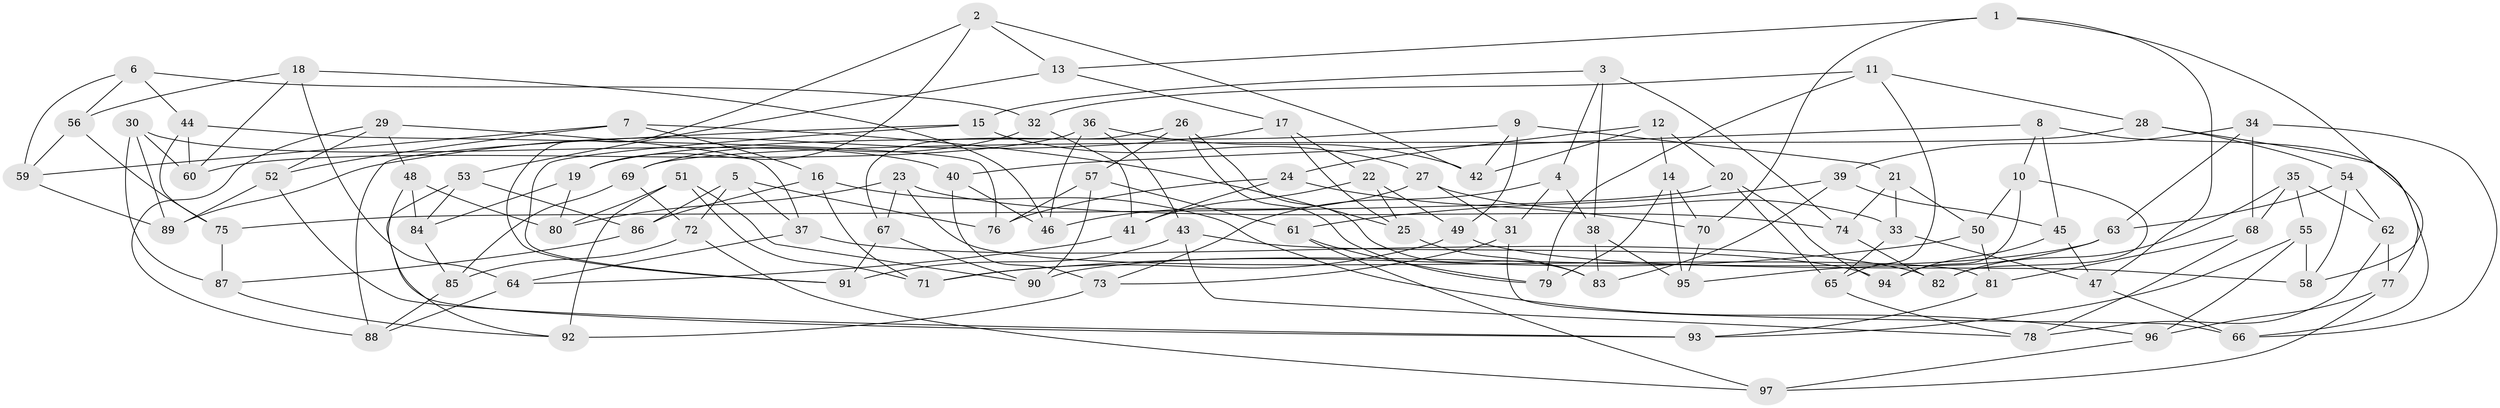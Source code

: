 // Generated by graph-tools (version 1.1) at 2025/27/03/09/25 03:27:01]
// undirected, 97 vertices, 194 edges
graph export_dot {
graph [start="1"]
  node [color=gray90,style=filled];
  1;
  2;
  3;
  4;
  5;
  6;
  7;
  8;
  9;
  10;
  11;
  12;
  13;
  14;
  15;
  16;
  17;
  18;
  19;
  20;
  21;
  22;
  23;
  24;
  25;
  26;
  27;
  28;
  29;
  30;
  31;
  32;
  33;
  34;
  35;
  36;
  37;
  38;
  39;
  40;
  41;
  42;
  43;
  44;
  45;
  46;
  47;
  48;
  49;
  50;
  51;
  52;
  53;
  54;
  55;
  56;
  57;
  58;
  59;
  60;
  61;
  62;
  63;
  64;
  65;
  66;
  67;
  68;
  69;
  70;
  71;
  72;
  73;
  74;
  75;
  76;
  77;
  78;
  79;
  80;
  81;
  82;
  83;
  84;
  85;
  86;
  87;
  88;
  89;
  90;
  91;
  92;
  93;
  94;
  95;
  96;
  97;
  1 -- 70;
  1 -- 47;
  1 -- 58;
  1 -- 13;
  2 -- 91;
  2 -- 19;
  2 -- 13;
  2 -- 42;
  3 -- 4;
  3 -- 74;
  3 -- 38;
  3 -- 15;
  4 -- 73;
  4 -- 31;
  4 -- 38;
  5 -- 72;
  5 -- 86;
  5 -- 37;
  5 -- 76;
  6 -- 59;
  6 -- 44;
  6 -- 32;
  6 -- 56;
  7 -- 52;
  7 -- 25;
  7 -- 16;
  7 -- 59;
  8 -- 40;
  8 -- 10;
  8 -- 66;
  8 -- 45;
  9 -- 42;
  9 -- 21;
  9 -- 19;
  9 -- 49;
  10 -- 50;
  10 -- 82;
  10 -- 94;
  11 -- 79;
  11 -- 65;
  11 -- 28;
  11 -- 32;
  12 -- 24;
  12 -- 20;
  12 -- 42;
  12 -- 14;
  13 -- 53;
  13 -- 17;
  14 -- 70;
  14 -- 79;
  14 -- 95;
  15 -- 88;
  15 -- 91;
  15 -- 27;
  16 -- 86;
  16 -- 96;
  16 -- 71;
  17 -- 22;
  17 -- 25;
  17 -- 89;
  18 -- 56;
  18 -- 46;
  18 -- 60;
  18 -- 64;
  19 -- 84;
  19 -- 80;
  20 -- 94;
  20 -- 65;
  20 -- 75;
  21 -- 74;
  21 -- 33;
  21 -- 50;
  22 -- 25;
  22 -- 41;
  22 -- 49;
  23 -- 81;
  23 -- 74;
  23 -- 67;
  23 -- 80;
  24 -- 76;
  24 -- 70;
  24 -- 41;
  25 -- 83;
  26 -- 57;
  26 -- 83;
  26 -- 79;
  26 -- 67;
  27 -- 31;
  27 -- 46;
  27 -- 33;
  28 -- 69;
  28 -- 54;
  28 -- 77;
  29 -- 52;
  29 -- 48;
  29 -- 37;
  29 -- 88;
  30 -- 87;
  30 -- 60;
  30 -- 40;
  30 -- 89;
  31 -- 66;
  31 -- 73;
  32 -- 41;
  32 -- 69;
  33 -- 65;
  33 -- 47;
  34 -- 39;
  34 -- 63;
  34 -- 68;
  34 -- 66;
  35 -- 82;
  35 -- 55;
  35 -- 62;
  35 -- 68;
  36 -- 60;
  36 -- 42;
  36 -- 43;
  36 -- 46;
  37 -- 64;
  37 -- 82;
  38 -- 95;
  38 -- 83;
  39 -- 61;
  39 -- 45;
  39 -- 83;
  40 -- 46;
  40 -- 73;
  41 -- 64;
  43 -- 78;
  43 -- 94;
  43 -- 91;
  44 -- 60;
  44 -- 76;
  44 -- 75;
  45 -- 94;
  45 -- 47;
  47 -- 66;
  48 -- 84;
  48 -- 93;
  48 -- 80;
  49 -- 58;
  49 -- 71;
  50 -- 81;
  50 -- 71;
  51 -- 80;
  51 -- 92;
  51 -- 71;
  51 -- 90;
  52 -- 89;
  52 -- 93;
  53 -- 92;
  53 -- 86;
  53 -- 84;
  54 -- 62;
  54 -- 58;
  54 -- 63;
  55 -- 96;
  55 -- 93;
  55 -- 58;
  56 -- 59;
  56 -- 75;
  57 -- 76;
  57 -- 61;
  57 -- 90;
  59 -- 89;
  61 -- 79;
  61 -- 97;
  62 -- 77;
  62 -- 78;
  63 -- 95;
  63 -- 90;
  64 -- 88;
  65 -- 78;
  67 -- 90;
  67 -- 91;
  68 -- 78;
  68 -- 81;
  69 -- 72;
  69 -- 85;
  70 -- 95;
  72 -- 97;
  72 -- 85;
  73 -- 92;
  74 -- 82;
  75 -- 87;
  77 -- 96;
  77 -- 97;
  81 -- 93;
  84 -- 85;
  85 -- 88;
  86 -- 87;
  87 -- 92;
  96 -- 97;
}
